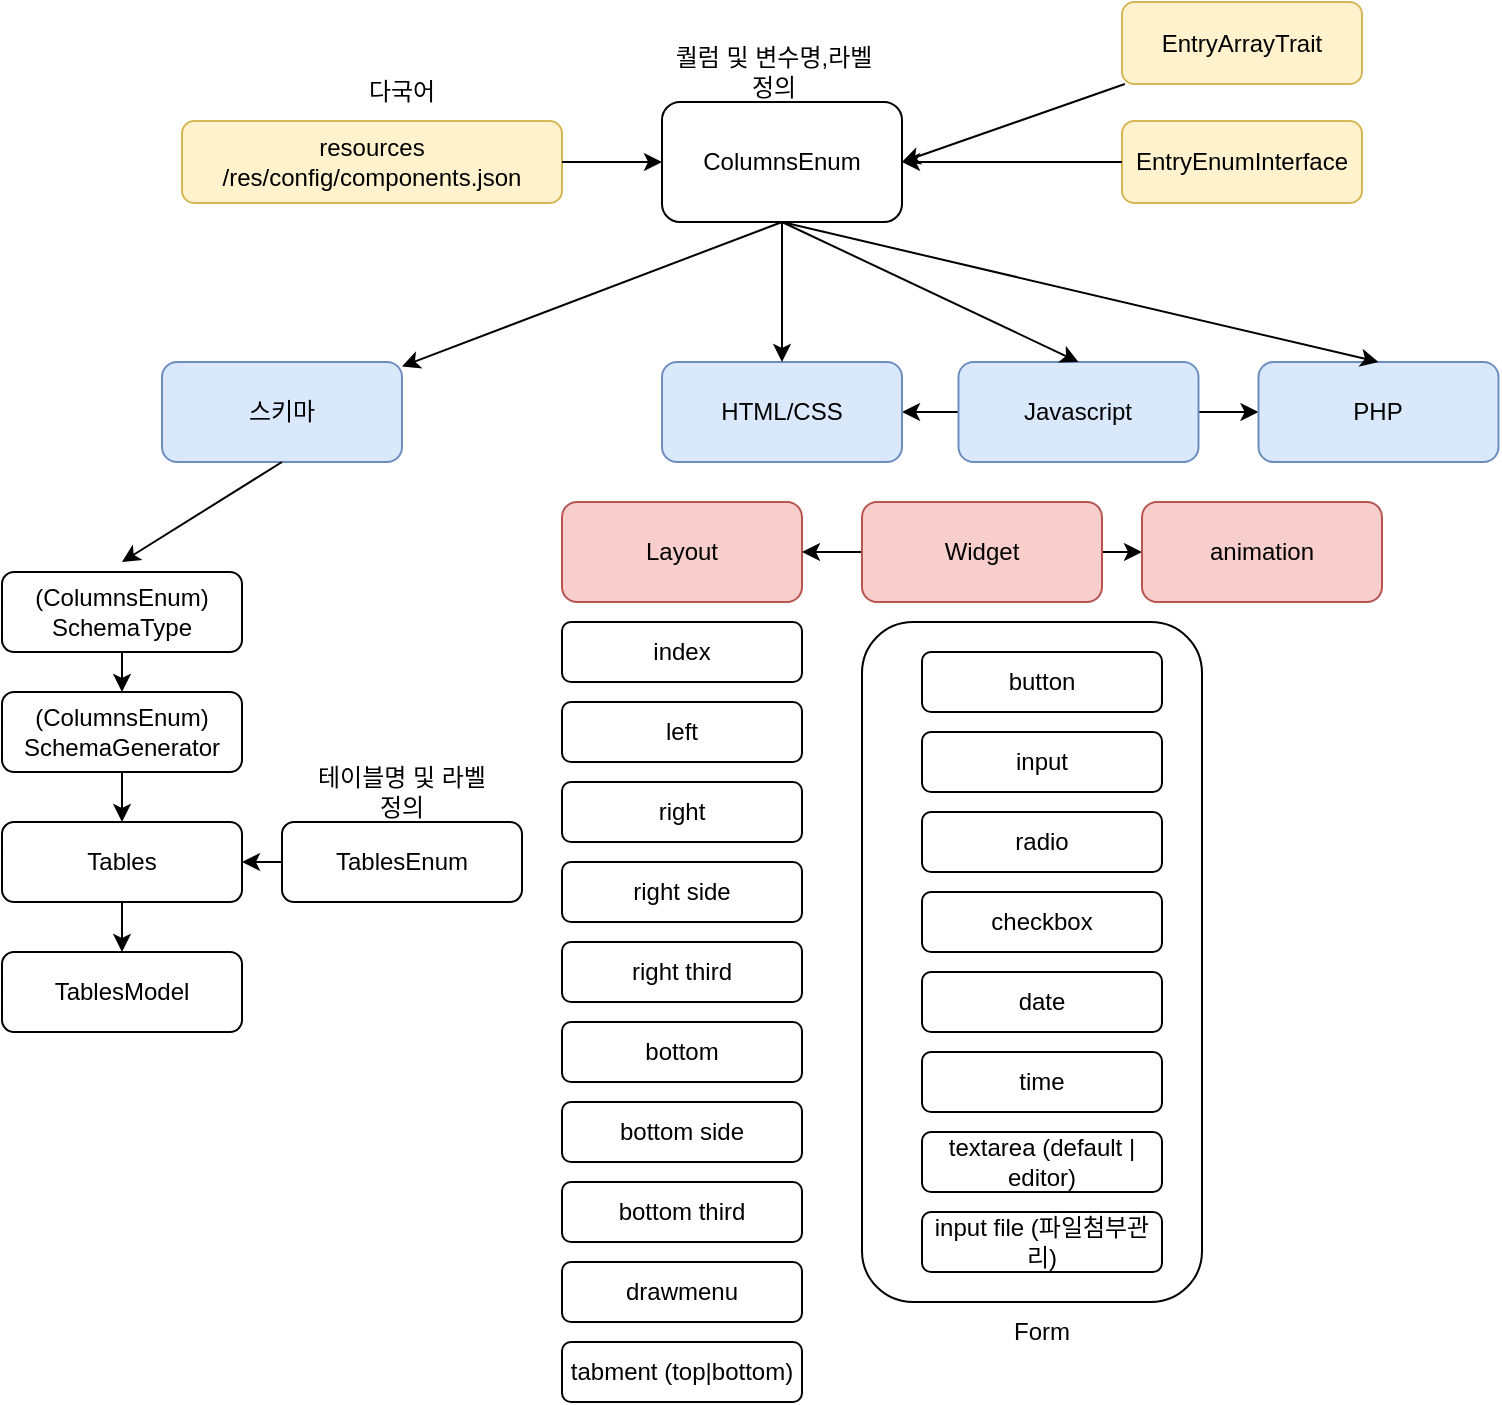 <mxfile>
    <diagram id="wrloXcPjtB3jfb_Mffe-" name="페이지-1">
        <mxGraphModel dx="973" dy="818" grid="1" gridSize="10" guides="1" tooltips="1" connect="1" arrows="1" fold="1" page="1" pageScale="1" pageWidth="827" pageHeight="1169" math="0" shadow="0">
            <root>
                <mxCell id="0"/>
                <mxCell id="1" parent="0"/>
                <mxCell id="67" value="" style="rounded=1;whiteSpace=wrap;html=1;" vertex="1" parent="1">
                    <mxGeometry x="450" y="380" width="170" height="340" as="geometry"/>
                </mxCell>
                <mxCell id="56" value="" style="endArrow=classic;startArrow=none;html=1;exitX=1;exitY=0.5;exitDx=0;exitDy=0;entryX=0;entryY=0.5;entryDx=0;entryDy=0;" parent="1" source="31" target="52" edge="1">
                    <mxGeometry width="50" height="50" relative="1" as="geometry">
                        <mxPoint x="480" y="285" as="sourcePoint"/>
                        <mxPoint x="658.25" y="285" as="targetPoint"/>
                    </mxGeometry>
                </mxCell>
                <mxCell id="54" value="" style="endArrow=classic;startArrow=classic;html=1;exitX=1;exitY=0.5;exitDx=0;exitDy=0;" parent="1" source="18" target="22" edge="1">
                    <mxGeometry width="50" height="50" relative="1" as="geometry">
                        <mxPoint x="610" y="580" as="sourcePoint"/>
                        <mxPoint x="660" y="530" as="targetPoint"/>
                    </mxGeometry>
                </mxCell>
                <mxCell id="2" value="ColumnsEnum" style="rounded=1;whiteSpace=wrap;html=1;" parent="1" vertex="1">
                    <mxGeometry x="350" y="120" width="120" height="60" as="geometry"/>
                </mxCell>
                <mxCell id="3" value="EntryArrayTrait" style="rounded=1;whiteSpace=wrap;html=1;fillColor=#fff2cc;strokeColor=#d6b656;" parent="1" vertex="1">
                    <mxGeometry x="580" y="70" width="120" height="41" as="geometry"/>
                </mxCell>
                <mxCell id="4" value="" style="endArrow=classic;html=1;entryX=1;entryY=0.5;entryDx=0;entryDy=0;" parent="1" source="3" target="2" edge="1">
                    <mxGeometry width="50" height="50" relative="1" as="geometry">
                        <mxPoint x="690" y="430" as="sourcePoint"/>
                        <mxPoint x="740" y="380" as="targetPoint"/>
                    </mxGeometry>
                </mxCell>
                <mxCell id="6" value="resources&lt;br&gt;/res/config/components.json" style="rounded=1;whiteSpace=wrap;html=1;fillColor=#fff2cc;strokeColor=#d6b656;" parent="1" vertex="1">
                    <mxGeometry x="110" y="129.5" width="190" height="41" as="geometry"/>
                </mxCell>
                <mxCell id="7" value="다국어" style="text;html=1;strokeColor=none;fillColor=none;align=center;verticalAlign=middle;whiteSpace=wrap;rounded=0;" parent="1" vertex="1">
                    <mxGeometry x="190" y="99.5" width="60" height="30" as="geometry"/>
                </mxCell>
                <mxCell id="8" value="퀄럼 및 변수명,라벨 &lt;br&gt;정의" style="text;html=1;strokeColor=none;fillColor=none;align=center;verticalAlign=middle;whiteSpace=wrap;rounded=0;" parent="1" vertex="1">
                    <mxGeometry x="351.75" y="90" width="108.25" height="30" as="geometry"/>
                </mxCell>
                <mxCell id="9" value="" style="endArrow=classic;html=1;entryX=0;entryY=0.5;entryDx=0;entryDy=0;exitX=1;exitY=0.5;exitDx=0;exitDy=0;" parent="1" source="6" target="2" edge="1">
                    <mxGeometry width="50" height="50" relative="1" as="geometry">
                        <mxPoint x="530" y="160" as="sourcePoint"/>
                        <mxPoint x="480" y="160" as="targetPoint"/>
                    </mxGeometry>
                </mxCell>
                <mxCell id="10" value="스키마" style="rounded=1;whiteSpace=wrap;html=1;fillColor=#dae8fc;strokeColor=#6c8ebf;" parent="1" vertex="1">
                    <mxGeometry x="100" y="250" width="120" height="50" as="geometry"/>
                </mxCell>
                <mxCell id="12" value="(ColumnsEnum)&lt;br&gt;SchemaType" style="rounded=1;whiteSpace=wrap;html=1;" parent="1" vertex="1">
                    <mxGeometry x="20" y="355" width="120" height="40" as="geometry"/>
                </mxCell>
                <mxCell id="13" value="(ColumnsEnum)&lt;br&gt;SchemaGenerator" style="rounded=1;whiteSpace=wrap;html=1;" parent="1" vertex="1">
                    <mxGeometry x="20" y="415" width="120" height="40" as="geometry"/>
                </mxCell>
                <mxCell id="14" value="" style="endArrow=classic;html=1;entryX=0.5;entryY=0;entryDx=0;entryDy=0;" parent="1" source="12" target="13" edge="1">
                    <mxGeometry width="50" height="50" relative="1" as="geometry">
                        <mxPoint x="210" y="105" as="sourcePoint"/>
                        <mxPoint x="260" y="105" as="targetPoint"/>
                    </mxGeometry>
                </mxCell>
                <mxCell id="15" value="" style="endArrow=classic;html=1;exitX=0.5;exitY=1;exitDx=0;exitDy=0;" parent="1" source="2" target="10" edge="1">
                    <mxGeometry width="50" height="50" relative="1" as="geometry">
                        <mxPoint x="310" y="160" as="sourcePoint"/>
                        <mxPoint x="360" y="160" as="targetPoint"/>
                    </mxGeometry>
                </mxCell>
                <mxCell id="16" value="" style="endArrow=classic;html=1;exitX=0.5;exitY=1;exitDx=0;exitDy=0;entryX=0.5;entryY=0;entryDx=0;entryDy=0;" parent="1" source="10" edge="1">
                    <mxGeometry width="50" height="50" relative="1" as="geometry">
                        <mxPoint x="420" y="190" as="sourcePoint"/>
                        <mxPoint x="80" y="350" as="targetPoint"/>
                    </mxGeometry>
                </mxCell>
                <mxCell id="18" value="HTML/CSS" style="rounded=1;whiteSpace=wrap;html=1;fillColor=#dae8fc;strokeColor=#6c8ebf;" parent="1" vertex="1">
                    <mxGeometry x="350" y="250" width="120" height="50" as="geometry"/>
                </mxCell>
                <mxCell id="19" value="Javascript" style="rounded=1;whiteSpace=wrap;html=1;fillColor=#dae8fc;strokeColor=#6c8ebf;" parent="1" vertex="1">
                    <mxGeometry x="498.25" y="250" width="120" height="50" as="geometry"/>
                </mxCell>
                <mxCell id="20" value="" style="endArrow=classic;html=1;exitX=0.5;exitY=1;exitDx=0;exitDy=0;entryX=0.5;entryY=0;entryDx=0;entryDy=0;" parent="1" source="2" target="18" edge="1">
                    <mxGeometry width="50" height="50" relative="1" as="geometry">
                        <mxPoint x="420" y="190" as="sourcePoint"/>
                        <mxPoint x="298.095" y="270" as="targetPoint"/>
                    </mxGeometry>
                </mxCell>
                <mxCell id="21" value="" style="endArrow=classic;html=1;entryX=0.5;entryY=0;entryDx=0;entryDy=0;" parent="1" target="19" edge="1">
                    <mxGeometry width="50" height="50" relative="1" as="geometry">
                        <mxPoint x="410" y="180" as="sourcePoint"/>
                        <mxPoint x="421.75" y="270" as="targetPoint"/>
                    </mxGeometry>
                </mxCell>
                <mxCell id="22" value="PHP" style="rounded=1;whiteSpace=wrap;html=1;fillColor=#dae8fc;strokeColor=#6c8ebf;" parent="1" vertex="1">
                    <mxGeometry x="648.25" y="250" width="120" height="50" as="geometry"/>
                </mxCell>
                <mxCell id="23" value="" style="endArrow=classic;html=1;entryX=0.5;entryY=0;entryDx=0;entryDy=0;exitX=0.5;exitY=1;exitDx=0;exitDy=0;" parent="1" source="2" target="22" edge="1">
                    <mxGeometry width="50" height="50" relative="1" as="geometry">
                        <mxPoint x="420" y="190" as="sourcePoint"/>
                        <mxPoint x="570" y="270" as="targetPoint"/>
                    </mxGeometry>
                </mxCell>
                <mxCell id="32" value="button" style="rounded=1;whiteSpace=wrap;html=1;" parent="1" vertex="1">
                    <mxGeometry x="480" y="395" width="120" height="30" as="geometry"/>
                </mxCell>
                <mxCell id="33" value="input" style="rounded=1;whiteSpace=wrap;html=1;" parent="1" vertex="1">
                    <mxGeometry x="480" y="435" width="120" height="30" as="geometry"/>
                </mxCell>
                <mxCell id="34" value="radio" style="rounded=1;whiteSpace=wrap;html=1;" parent="1" vertex="1">
                    <mxGeometry x="480" y="475" width="120" height="30" as="geometry"/>
                </mxCell>
                <mxCell id="35" value="date" style="rounded=1;whiteSpace=wrap;html=1;" parent="1" vertex="1">
                    <mxGeometry x="480" y="555" width="120" height="30" as="geometry"/>
                </mxCell>
                <mxCell id="36" value="time" style="rounded=1;whiteSpace=wrap;html=1;" parent="1" vertex="1">
                    <mxGeometry x="480" y="595" width="120" height="30" as="geometry"/>
                </mxCell>
                <mxCell id="37" value="checkbox" style="rounded=1;whiteSpace=wrap;html=1;" parent="1" vertex="1">
                    <mxGeometry x="480" y="515" width="120" height="30" as="geometry"/>
                </mxCell>
                <mxCell id="38" value="Layout" style="rounded=1;whiteSpace=wrap;html=1;fillColor=#f8cecc;strokeColor=#b85450;" parent="1" vertex="1">
                    <mxGeometry x="300" y="320" width="120" height="50" as="geometry"/>
                </mxCell>
                <mxCell id="40" value="index" style="rounded=1;whiteSpace=wrap;html=1;" parent="1" vertex="1">
                    <mxGeometry x="300" y="380" width="120" height="30" as="geometry"/>
                </mxCell>
                <mxCell id="41" value="left" style="rounded=1;whiteSpace=wrap;html=1;" parent="1" vertex="1">
                    <mxGeometry x="300" y="420" width="120" height="30" as="geometry"/>
                </mxCell>
                <mxCell id="42" value="right" style="rounded=1;whiteSpace=wrap;html=1;" parent="1" vertex="1">
                    <mxGeometry x="300" y="460" width="120" height="30" as="geometry"/>
                </mxCell>
                <mxCell id="43" value="right side" style="rounded=1;whiteSpace=wrap;html=1;" parent="1" vertex="1">
                    <mxGeometry x="300" y="500" width="120" height="30" as="geometry"/>
                </mxCell>
                <mxCell id="44" value="right third" style="rounded=1;whiteSpace=wrap;html=1;" parent="1" vertex="1">
                    <mxGeometry x="300" y="540" width="120" height="30" as="geometry"/>
                </mxCell>
                <mxCell id="45" value="bottom" style="rounded=1;whiteSpace=wrap;html=1;" parent="1" vertex="1">
                    <mxGeometry x="300" y="580" width="120" height="30" as="geometry"/>
                </mxCell>
                <mxCell id="46" value="bottom side" style="rounded=1;whiteSpace=wrap;html=1;" parent="1" vertex="1">
                    <mxGeometry x="300" y="620" width="120" height="30" as="geometry"/>
                </mxCell>
                <mxCell id="47" value="bottom third" style="rounded=1;whiteSpace=wrap;html=1;" parent="1" vertex="1">
                    <mxGeometry x="300" y="660" width="120" height="30" as="geometry"/>
                </mxCell>
                <mxCell id="48" value="drawmenu" style="rounded=1;whiteSpace=wrap;html=1;" parent="1" vertex="1">
                    <mxGeometry x="300" y="700" width="120" height="30" as="geometry"/>
                </mxCell>
                <mxCell id="49" value="tabment (top|bottom)" style="rounded=1;whiteSpace=wrap;html=1;" parent="1" vertex="1">
                    <mxGeometry x="300" y="740" width="120" height="30" as="geometry"/>
                </mxCell>
                <mxCell id="50" value="textarea (default | editor)" style="rounded=1;whiteSpace=wrap;html=1;" parent="1" vertex="1">
                    <mxGeometry x="480" y="635" width="120" height="30" as="geometry"/>
                </mxCell>
                <mxCell id="51" value="input file (파일첨부관리)" style="rounded=1;whiteSpace=wrap;html=1;" parent="1" vertex="1">
                    <mxGeometry x="480" y="675" width="120" height="30" as="geometry"/>
                </mxCell>
                <mxCell id="52" value="animation" style="rounded=1;whiteSpace=wrap;html=1;fillColor=#f8cecc;strokeColor=#b85450;" parent="1" vertex="1">
                    <mxGeometry x="590" y="320" width="120" height="50" as="geometry"/>
                </mxCell>
                <mxCell id="57" value="EntryEnumInterface" style="rounded=1;whiteSpace=wrap;html=1;fillColor=#fff2cc;strokeColor=#d6b656;" parent="1" vertex="1">
                    <mxGeometry x="580" y="129.5" width="120" height="41" as="geometry"/>
                </mxCell>
                <mxCell id="58" value="" style="endArrow=classic;html=1;entryX=1;entryY=0.5;entryDx=0;entryDy=0;exitX=0;exitY=0.5;exitDx=0;exitDy=0;" parent="1" source="57" target="2" edge="1">
                    <mxGeometry width="50" height="50" relative="1" as="geometry">
                        <mxPoint x="591.429" y="121" as="sourcePoint"/>
                        <mxPoint x="480" y="160" as="targetPoint"/>
                    </mxGeometry>
                </mxCell>
                <mxCell id="59" value="TablesEnum" style="rounded=1;whiteSpace=wrap;html=1;" parent="1" vertex="1">
                    <mxGeometry x="160" y="480" width="120" height="40" as="geometry"/>
                </mxCell>
                <mxCell id="60" value="Tables" style="rounded=1;whiteSpace=wrap;html=1;" parent="1" vertex="1">
                    <mxGeometry x="20" y="480" width="120" height="40" as="geometry"/>
                </mxCell>
                <mxCell id="61" value="" style="endArrow=classic;html=1;entryX=0.5;entryY=0;entryDx=0;entryDy=0;exitX=0.5;exitY=1;exitDx=0;exitDy=0;" parent="1" source="13" target="60" edge="1">
                    <mxGeometry width="50" height="50" relative="1" as="geometry">
                        <mxPoint x="90" y="405" as="sourcePoint"/>
                        <mxPoint x="90" y="425" as="targetPoint"/>
                    </mxGeometry>
                </mxCell>
                <mxCell id="62" value="" style="endArrow=classic;html=1;entryX=1;entryY=0.5;entryDx=0;entryDy=0;exitX=0;exitY=0.5;exitDx=0;exitDy=0;" parent="1" source="59" target="60" edge="1">
                    <mxGeometry width="50" height="50" relative="1" as="geometry">
                        <mxPoint x="90" y="465" as="sourcePoint"/>
                        <mxPoint x="90" y="490" as="targetPoint"/>
                    </mxGeometry>
                </mxCell>
                <mxCell id="63" value="테이블명 및 라벨 &lt;br&gt;정의" style="text;html=1;strokeColor=none;fillColor=none;align=center;verticalAlign=middle;whiteSpace=wrap;rounded=0;" parent="1" vertex="1">
                    <mxGeometry x="165.87" y="450" width="108.25" height="30" as="geometry"/>
                </mxCell>
                <mxCell id="64" value="TablesModel" style="rounded=1;whiteSpace=wrap;html=1;" parent="1" vertex="1">
                    <mxGeometry x="20" y="545" width="120" height="40" as="geometry"/>
                </mxCell>
                <mxCell id="65" value="" style="endArrow=classic;html=1;entryX=0.5;entryY=0;entryDx=0;entryDy=0;exitX=0.5;exitY=1;exitDx=0;exitDy=0;" parent="1" source="60" target="64" edge="1">
                    <mxGeometry width="50" height="50" relative="1" as="geometry">
                        <mxPoint x="90" y="465" as="sourcePoint"/>
                        <mxPoint x="90" y="490" as="targetPoint"/>
                    </mxGeometry>
                </mxCell>
                <mxCell id="66" value="" style="endArrow=none;startArrow=classic;html=1;exitX=1;exitY=0.5;exitDx=0;exitDy=0;entryX=0;entryY=0.5;entryDx=0;entryDy=0;" edge="1" parent="1" source="38" target="31">
                    <mxGeometry width="50" height="50" relative="1" as="geometry">
                        <mxPoint x="420" y="345" as="sourcePoint"/>
                        <mxPoint x="580" y="345" as="targetPoint"/>
                    </mxGeometry>
                </mxCell>
                <mxCell id="31" value="Widget" style="rounded=1;whiteSpace=wrap;html=1;fillColor=#f8cecc;strokeColor=#b85450;" parent="1" vertex="1">
                    <mxGeometry x="450" y="320" width="120" height="50" as="geometry"/>
                </mxCell>
                <mxCell id="68" value="Form" style="text;html=1;strokeColor=none;fillColor=none;align=center;verticalAlign=middle;whiteSpace=wrap;rounded=0;" vertex="1" parent="1">
                    <mxGeometry x="510" y="720" width="60" height="30" as="geometry"/>
                </mxCell>
            </root>
        </mxGraphModel>
    </diagram>
</mxfile>